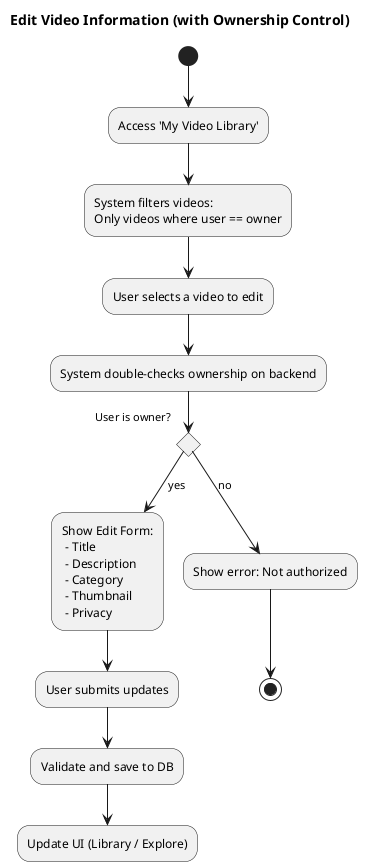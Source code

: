 @startuml
title Edit Video Information (with Ownership Control)

(*) --> "Access 'My Video Library'"

--> "System filters videos:\nOnly videos where user == owner"

--> "User selects a video to edit"

--> "System double-checks ownership on backend"

if "User is owner?" then
  --> [yes] "Show Edit Form:\n - Title\n - Description\n - Category\n - Thumbnail\n - Privacy"
  --> "User submits updates"
  --> "Validate and save to DB"
  --> "Update UI (Library / Explore)"
else
  --> [no] "Show error: Not authorized"
endif

--> (*)
@enduml
